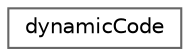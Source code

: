 digraph "Graphical Class Hierarchy"
{
 // LATEX_PDF_SIZE
  bgcolor="transparent";
  edge [fontname=Helvetica,fontsize=10,labelfontname=Helvetica,labelfontsize=10];
  node [fontname=Helvetica,fontsize=10,shape=box,height=0.2,width=0.4];
  rankdir="LR";
  Node0 [id="Node000000",label="dynamicCode",height=0.2,width=0.4,color="grey40", fillcolor="white", style="filled",URL="$classFoam_1_1dynamicCode.html",tooltip="Tools for handling dynamic code compilation."];
}
